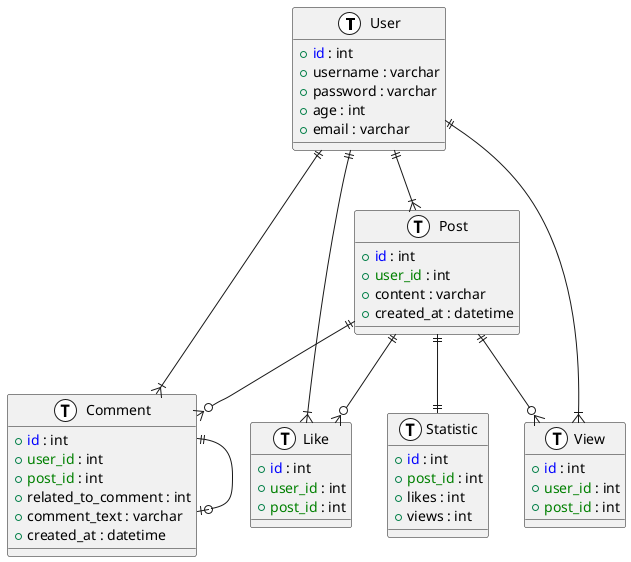 @startuml
!define Table(name,desc) class name as "desc" << (T,white) >>
!define primary_key(x) <color:blue>x</color>
!define foreign_key(x) <color:green>x</color>

Table(user, "User") {
    +primary_key(id) : int
    +username : varchar
    +password : varchar
    +age : int
    +email : varchar
}

Table(post, "Post") {
    +primary_key(id) : int
    +foreign_key(user_id) : int
    +content : varchar
    +created_at : datetime
}

Table(comment, "Comment") {
    +primary_key(id) : int
    +foreign_key(user_id) : int
    +foreign_key(post_id) : int
    +related_to_comment : int
    +comment_text : varchar
    +created_at : datetime
}

Table(like, "Like") {
    +primary_key(id) : int
    +foreign_key(user_id) : int
    +foreign_key(post_id) : int
}

Table(view, "View") {
    +primary_key(id) : int
    +foreign_key(user_id) : int
    +foreign_key(post_id) : int
}

Table(statistic, "Statistic") {
    +primary_key(id) : int
    +foreign_key(post_id) : int
    +likes : int
    +views : int
}

user ||--|{ post
user ||--|{ comment
user ||--|{ like
user ||--|{ view

post ||--|| statistic
post ||--o{ like
post ||--o{ comment
post ||--o{ view

comment ||--o| comment

@enduml